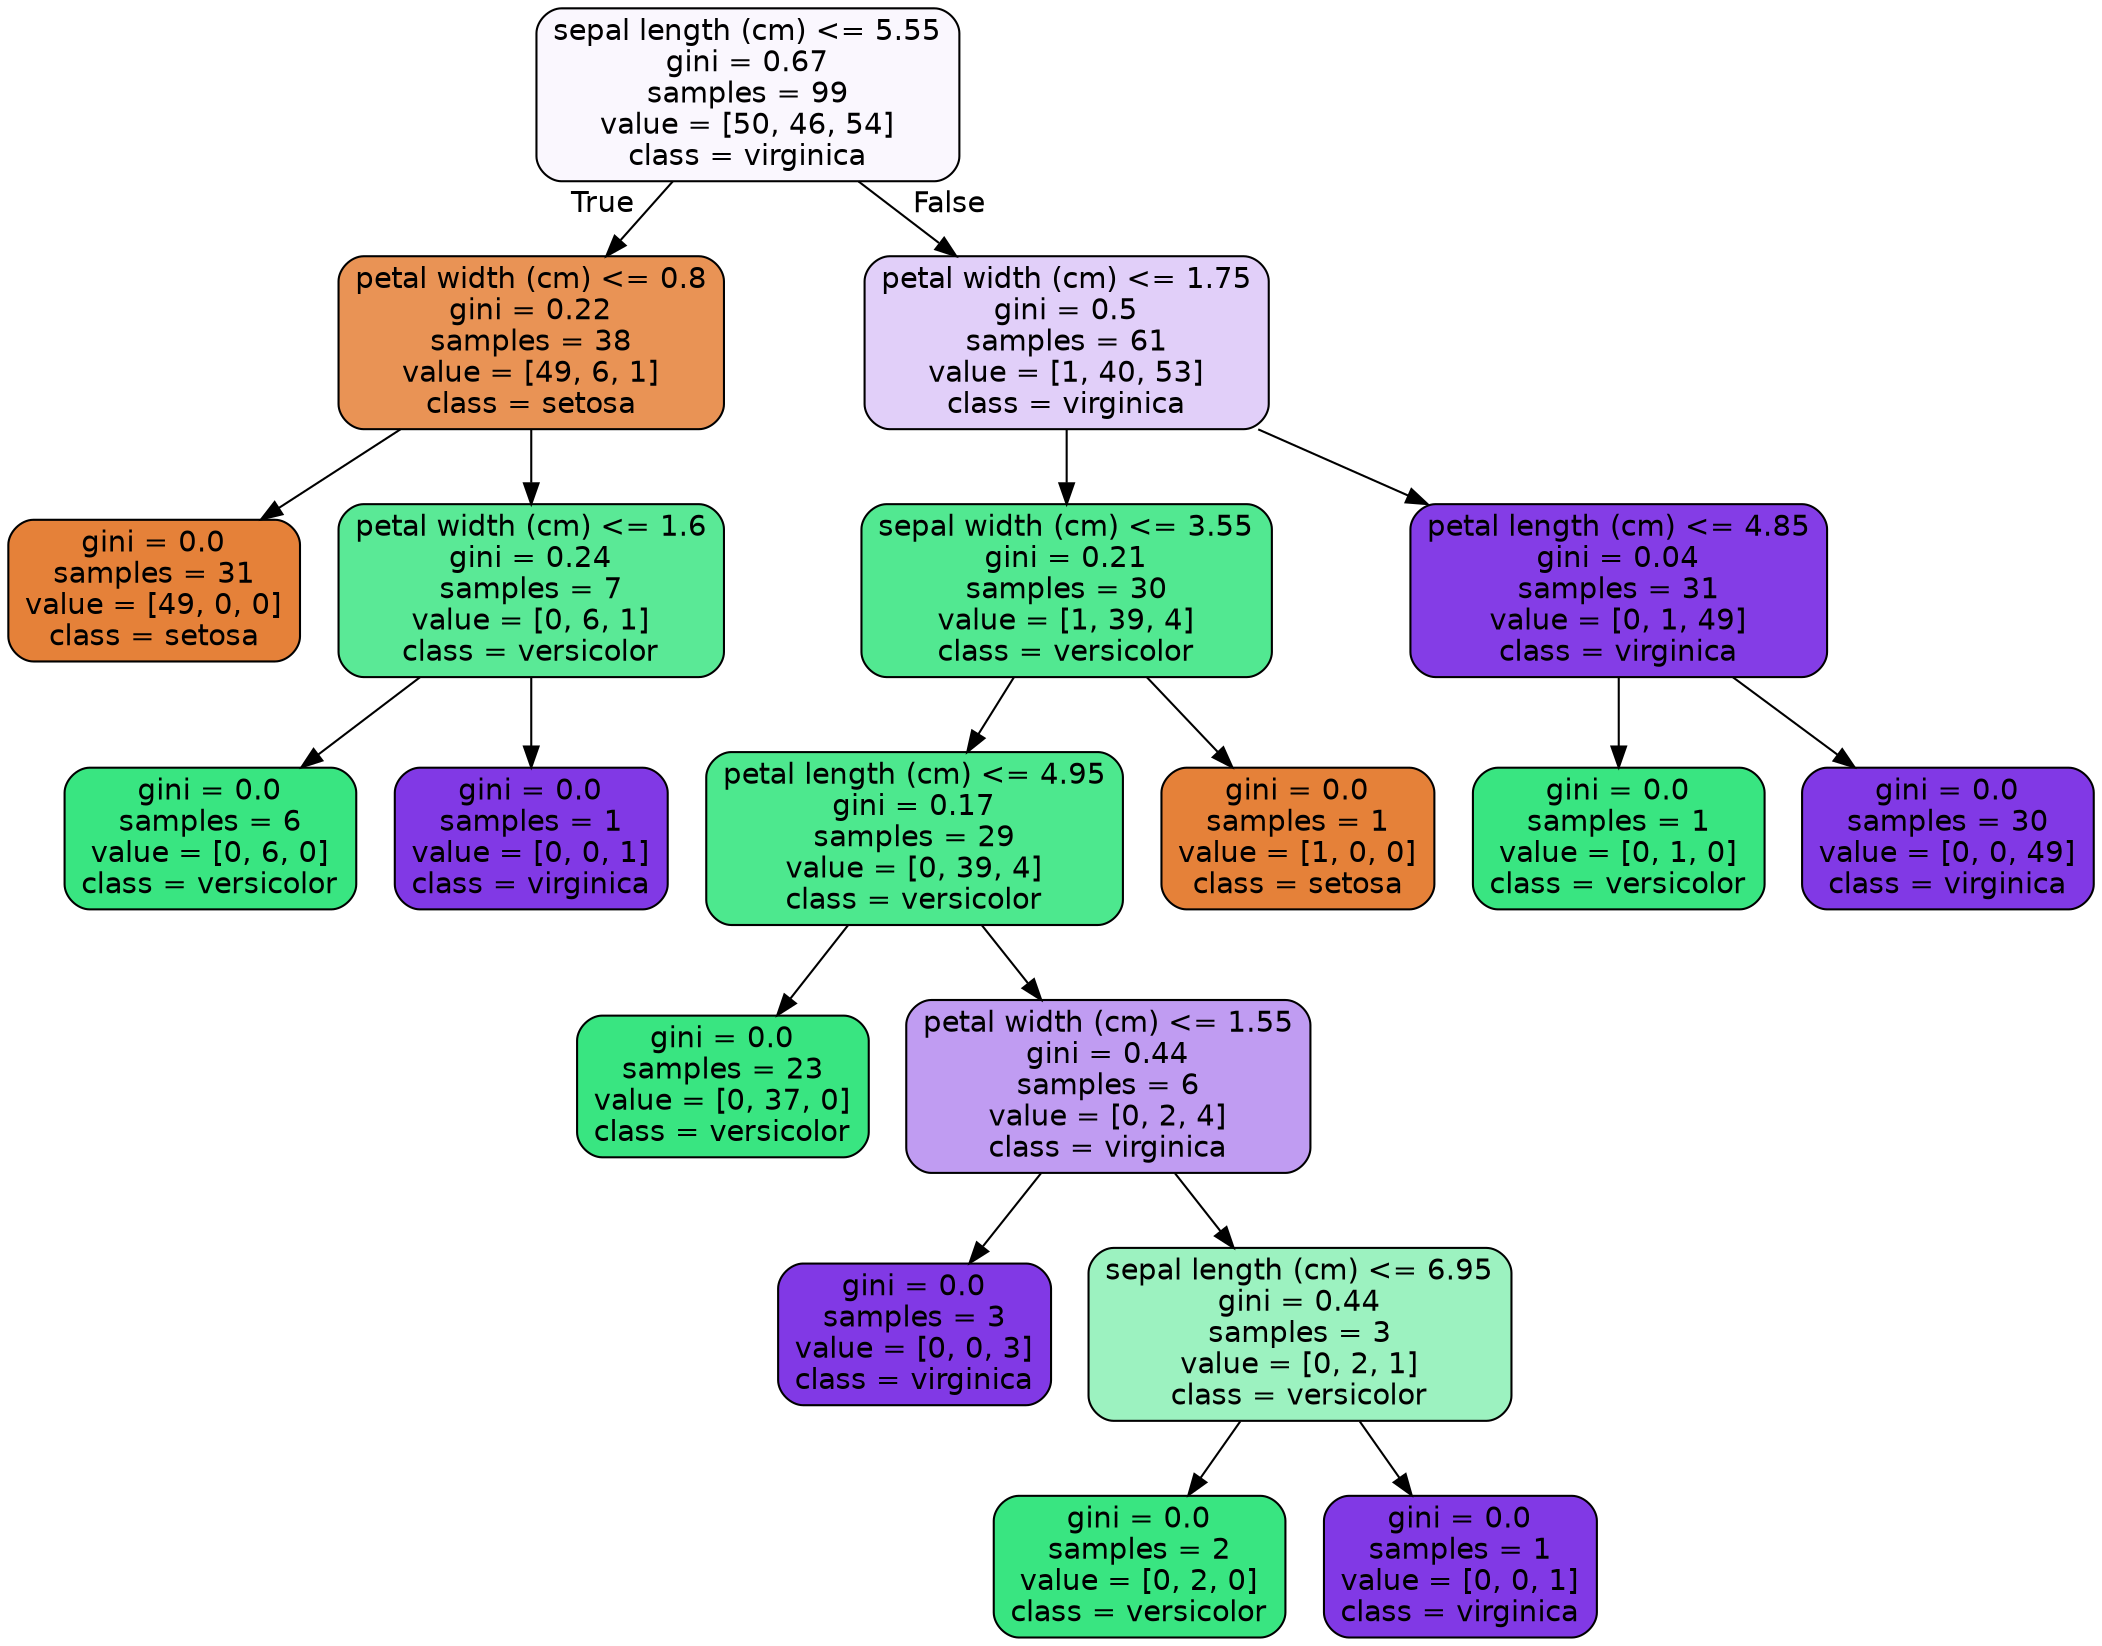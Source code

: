 digraph Tree {
node [shape=box, style="filled, rounded", color="black", fontname=helvetica] ;
edge [fontname=helvetica] ;
0 [label="sepal length (cm) <= 5.55\ngini = 0.67\nsamples = 99\nvalue = [50, 46, 54]\nclass = virginica", fillcolor="#faf7fe"] ;
1 [label="petal width (cm) <= 0.8\ngini = 0.22\nsamples = 38\nvalue = [49, 6, 1]\nclass = setosa", fillcolor="#e99355"] ;
0 -> 1 [labeldistance=2.5, labelangle=45, headlabel="True"] ;
2 [label="gini = 0.0\nsamples = 31\nvalue = [49, 0, 0]\nclass = setosa", fillcolor="#e58139"] ;
1 -> 2 ;
3 [label="petal width (cm) <= 1.6\ngini = 0.24\nsamples = 7\nvalue = [0, 6, 1]\nclass = versicolor", fillcolor="#5ae996"] ;
1 -> 3 ;
4 [label="gini = 0.0\nsamples = 6\nvalue = [0, 6, 0]\nclass = versicolor", fillcolor="#39e581"] ;
3 -> 4 ;
5 [label="gini = 0.0\nsamples = 1\nvalue = [0, 0, 1]\nclass = virginica", fillcolor="#8139e5"] ;
3 -> 5 ;
6 [label="petal width (cm) <= 1.75\ngini = 0.5\nsamples = 61\nvalue = [1, 40, 53]\nclass = virginica", fillcolor="#e1cff9"] ;
0 -> 6 [labeldistance=2.5, labelangle=-45, headlabel="False"] ;
7 [label="sepal width (cm) <= 3.55\ngini = 0.21\nsamples = 30\nvalue = [1, 39, 4]\nclass = versicolor", fillcolor="#52e891"] ;
6 -> 7 ;
8 [label="petal length (cm) <= 4.95\ngini = 0.17\nsamples = 29\nvalue = [0, 39, 4]\nclass = versicolor", fillcolor="#4de88e"] ;
7 -> 8 ;
9 [label="gini = 0.0\nsamples = 23\nvalue = [0, 37, 0]\nclass = versicolor", fillcolor="#39e581"] ;
8 -> 9 ;
10 [label="petal width (cm) <= 1.55\ngini = 0.44\nsamples = 6\nvalue = [0, 2, 4]\nclass = virginica", fillcolor="#c09cf2"] ;
8 -> 10 ;
11 [label="gini = 0.0\nsamples = 3\nvalue = [0, 0, 3]\nclass = virginica", fillcolor="#8139e5"] ;
10 -> 11 ;
12 [label="sepal length (cm) <= 6.95\ngini = 0.44\nsamples = 3\nvalue = [0, 2, 1]\nclass = versicolor", fillcolor="#9cf2c0"] ;
10 -> 12 ;
13 [label="gini = 0.0\nsamples = 2\nvalue = [0, 2, 0]\nclass = versicolor", fillcolor="#39e581"] ;
12 -> 13 ;
14 [label="gini = 0.0\nsamples = 1\nvalue = [0, 0, 1]\nclass = virginica", fillcolor="#8139e5"] ;
12 -> 14 ;
15 [label="gini = 0.0\nsamples = 1\nvalue = [1, 0, 0]\nclass = setosa", fillcolor="#e58139"] ;
7 -> 15 ;
16 [label="petal length (cm) <= 4.85\ngini = 0.04\nsamples = 31\nvalue = [0, 1, 49]\nclass = virginica", fillcolor="#843de6"] ;
6 -> 16 ;
17 [label="gini = 0.0\nsamples = 1\nvalue = [0, 1, 0]\nclass = versicolor", fillcolor="#39e581"] ;
16 -> 17 ;
18 [label="gini = 0.0\nsamples = 30\nvalue = [0, 0, 49]\nclass = virginica", fillcolor="#8139e5"] ;
16 -> 18 ;
}